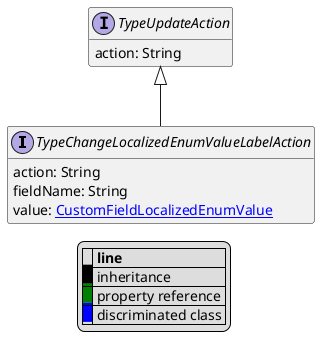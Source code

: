 @startuml

hide empty fields
hide empty methods
legend
|= |= line |
|<back:black>   </back>| inheritance |
|<back:green>   </back>| property reference |
|<back:blue>   </back>| discriminated class |
endlegend
interface TypeChangeLocalizedEnumValueLabelAction [[TypeChangeLocalizedEnumValueLabelAction.svg]] extends TypeUpdateAction {
    action: String
    fieldName: String
    value: [[CustomFieldLocalizedEnumValue.svg CustomFieldLocalizedEnumValue]]
}
interface TypeUpdateAction [[TypeUpdateAction.svg]]  {
    action: String
}





@enduml
